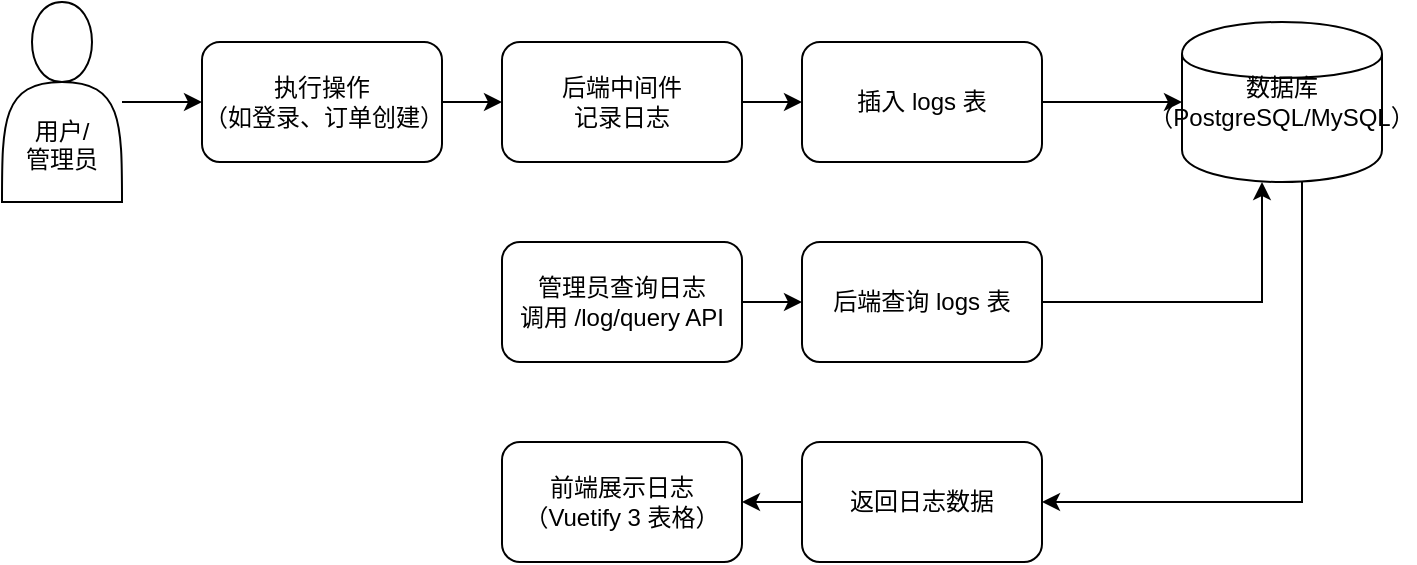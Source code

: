<mxfile version="27.0.6">
  <diagram id="system_logs" name="系统日志数据流程图">
    <mxGraphModel dx="1554" dy="935" grid="1" gridSize="10" guides="1" tooltips="1" connect="1" arrows="1" fold="1" page="1" pageScale="1" pageWidth="850" pageHeight="1100" math="0" shadow="0">
      <root>
        <mxCell id="0" />
        <mxCell id="1" parent="0" />
        <mxCell id="2" value="&lt;div&gt;&lt;br&gt;&lt;/div&gt;&lt;div&gt;&lt;br&gt;&lt;/div&gt;&lt;div&gt;&lt;br&gt;&lt;/div&gt;用户/&lt;div&gt;管理员&lt;/div&gt;" style="shape=actor;whiteSpace=wrap;html=1;" parent="1" vertex="1">
          <mxGeometry x="50" y="100" width="60" height="100" as="geometry" />
        </mxCell>
        <mxCell id="3" value="执行操作&lt;br&gt;（如登录、订单创建）" style="rounded=1;whiteSpace=wrap;html=1;" parent="1" vertex="1">
          <mxGeometry x="150" y="120" width="120" height="60" as="geometry" />
        </mxCell>
        <mxCell id="4" value="后端中间件&lt;br&gt;记录日志" style="rounded=1;whiteSpace=wrap;html=1;" parent="1" vertex="1">
          <mxGeometry x="300" y="120" width="120" height="60" as="geometry" />
        </mxCell>
        <mxCell id="5" value="插入 logs 表" style="rounded=1;whiteSpace=wrap;html=1;" parent="1" vertex="1">
          <mxGeometry x="450" y="120" width="120" height="60" as="geometry" />
        </mxCell>
        <mxCell id="6" value="数据库&lt;br&gt;（PostgreSQL/MySQL）" style="shape=cylinder;whiteSpace=wrap;html=1;" parent="1" vertex="1">
          <mxGeometry x="640" y="110" width="100" height="80" as="geometry" />
        </mxCell>
        <mxCell id="7" value="管理员查询日志&lt;br&gt;调用 /log/query API" style="rounded=1;whiteSpace=wrap;html=1;" parent="1" vertex="1">
          <mxGeometry x="300" y="220" width="120" height="60" as="geometry" />
        </mxCell>
        <mxCell id="8" value="后端查询 logs 表" style="rounded=1;whiteSpace=wrap;html=1;" parent="1" vertex="1">
          <mxGeometry x="450" y="220" width="120" height="60" as="geometry" />
        </mxCell>
        <mxCell id="9" value="返回日志数据" style="rounded=1;whiteSpace=wrap;html=1;" parent="1" vertex="1">
          <mxGeometry x="450" y="320" width="120" height="60" as="geometry" />
        </mxCell>
        <mxCell id="10" value="前端展示日志&lt;br&gt;（Vuetify 3 表格）" style="rounded=1;whiteSpace=wrap;html=1;" parent="1" vertex="1">
          <mxGeometry x="300" y="320" width="120" height="60" as="geometry" />
        </mxCell>
        <mxCell id="11" value="" style="edgeStyle=orthogonalEdgeStyle;rounded=0;html=1;jettySize=auto;orthogonalLoop=1;" parent="1" source="2" target="3" edge="1">
          <mxGeometry relative="1" as="geometry" />
        </mxCell>
        <mxCell id="12" value="" style="edgeStyle=orthogonalEdgeStyle;rounded=0;html=1;jettySize=auto;orthogonalLoop=1;" parent="1" source="3" target="4" edge="1">
          <mxGeometry relative="1" as="geometry" />
        </mxCell>
        <mxCell id="13" value="" style="edgeStyle=orthogonalEdgeStyle;rounded=0;html=1;jettySize=auto;orthogonalLoop=1;" parent="1" source="4" target="5" edge="1">
          <mxGeometry relative="1" as="geometry" />
        </mxCell>
        <mxCell id="14" value="" style="edgeStyle=orthogonalEdgeStyle;rounded=0;html=1;jettySize=auto;orthogonalLoop=1;" parent="1" source="5" target="6" edge="1">
          <mxGeometry relative="1" as="geometry" />
        </mxCell>
        <mxCell id="15" value="" style="edgeStyle=orthogonalEdgeStyle;rounded=0;html=1;jettySize=auto;orthogonalLoop=1;" parent="1" source="7" target="8" edge="1">
          <mxGeometry relative="1" as="geometry" />
        </mxCell>
        <mxCell id="16" value="" style="edgeStyle=orthogonalEdgeStyle;rounded=0;html=1;jettySize=auto;orthogonalLoop=1;" parent="1" source="8" target="6" edge="1">
          <mxGeometry relative="1" as="geometry">
            <Array as="points">
              <mxPoint x="680" y="250" />
            </Array>
          </mxGeometry>
        </mxCell>
        <mxCell id="17" value="" style="edgeStyle=orthogonalEdgeStyle;rounded=0;html=1;jettySize=auto;orthogonalLoop=1;" parent="1" source="6" target="9" edge="1">
          <mxGeometry relative="1" as="geometry">
            <Array as="points">
              <mxPoint x="700" y="350" />
            </Array>
          </mxGeometry>
        </mxCell>
        <mxCell id="18" value="" style="edgeStyle=orthogonalEdgeStyle;rounded=0;html=1;jettySize=auto;orthogonalLoop=1;" parent="1" source="9" target="10" edge="1">
          <mxGeometry relative="1" as="geometry" />
        </mxCell>
      </root>
    </mxGraphModel>
  </diagram>
</mxfile>
